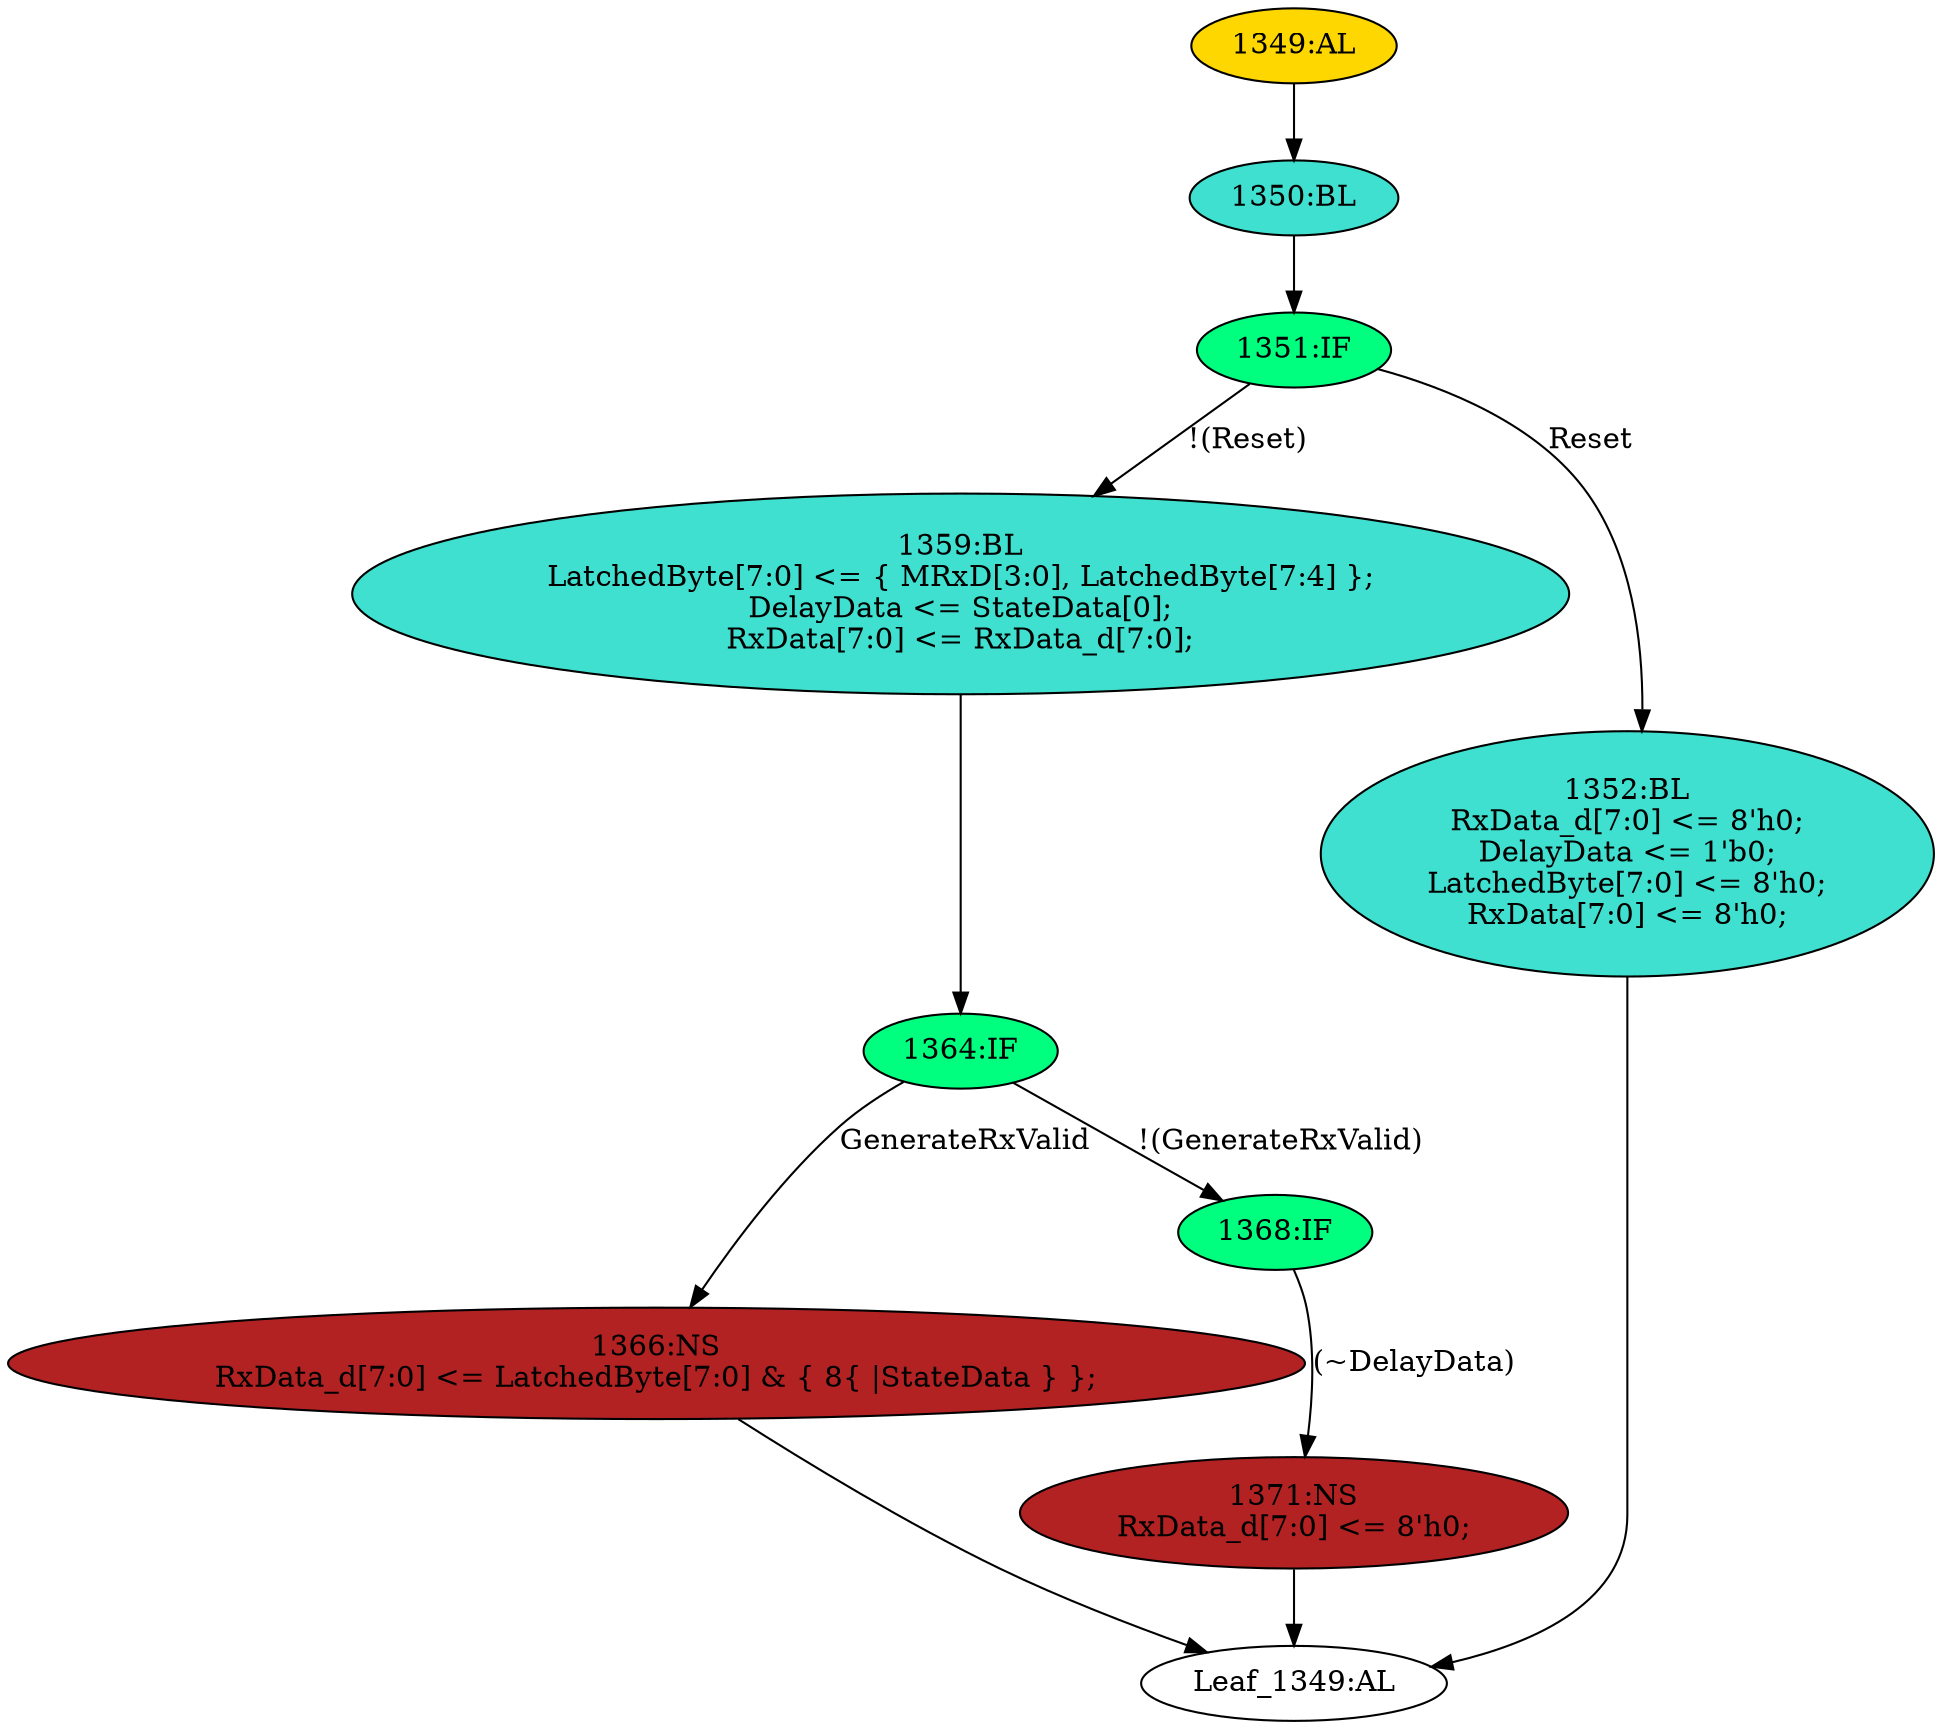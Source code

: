strict digraph "" {
	node [label="\N"];
	"1366:NS"	 [ast="<pyverilog.vparser.ast.NonblockingSubstitution object at 0x7fb430335f50>",
		fillcolor=firebrick,
		label="1366:NS
RxData_d[7:0] <= LatchedByte[7:0] & { 8{ |StateData } };",
		statements="[<pyverilog.vparser.ast.NonblockingSubstitution object at 0x7fb430335f50>]",
		style=filled,
		typ=NonblockingSubstitution];
	"Leaf_1349:AL"	 [def_var="['LatchedByte', 'RxData', 'RxData_d', 'DelayData']",
		label="Leaf_1349:AL"];
	"1366:NS" -> "Leaf_1349:AL"	 [cond="[]",
		lineno=None];
	"1371:NS"	 [ast="<pyverilog.vparser.ast.NonblockingSubstitution object at 0x7fb43032a150>",
		fillcolor=firebrick,
		label="1371:NS
RxData_d[7:0] <= 8'h0;",
		statements="[<pyverilog.vparser.ast.NonblockingSubstitution object at 0x7fb43032a150>]",
		style=filled,
		typ=NonblockingSubstitution];
	"1371:NS" -> "Leaf_1349:AL"	 [cond="[]",
		lineno=None];
	"1364:IF"	 [ast="<pyverilog.vparser.ast.IfStatement object at 0x7fb43032a350>",
		fillcolor=springgreen,
		label="1364:IF",
		statements="[]",
		style=filled,
		typ=IfStatement];
	"1364:IF" -> "1366:NS"	 [cond="['GenerateRxValid']",
		label=GenerateRxValid,
		lineno=1364];
	"1368:IF"	 [ast="<pyverilog.vparser.ast.IfStatement object at 0x7fb43032a3d0>",
		fillcolor=springgreen,
		label="1368:IF",
		statements="[]",
		style=filled,
		typ=IfStatement];
	"1364:IF" -> "1368:IF"	 [cond="['GenerateRxValid']",
		label="!(GenerateRxValid)",
		lineno=1364];
	"1359:BL"	 [ast="<pyverilog.vparser.ast.Block object at 0x7fb43032add0>",
		fillcolor=turquoise,
		label="1359:BL
LatchedByte[7:0] <= { MRxD[3:0], LatchedByte[7:4] };
DelayData <= StateData[0];
RxData[7:0] <= RxData_d[7:0];",
		statements="[<pyverilog.vparser.ast.NonblockingSubstitution object at 0x7fb43032a550>, <pyverilog.vparser.ast.NonblockingSubstitution object \
at 0x7fb43032a950>, <pyverilog.vparser.ast.NonblockingSubstitution object at 0x7fb43032ab10>]",
		style=filled,
		typ=Block];
	"1359:BL" -> "1364:IF"	 [cond="[]",
		lineno=None];
	"1351:IF"	 [ast="<pyverilog.vparser.ast.IfStatement object at 0x7fb43032ae50>",
		fillcolor=springgreen,
		label="1351:IF",
		statements="[]",
		style=filled,
		typ=IfStatement];
	"1351:IF" -> "1359:BL"	 [cond="['Reset']",
		label="!(Reset)",
		lineno=1351];
	"1352:BL"	 [ast="<pyverilog.vparser.ast.Block object at 0x7fb43032ae90>",
		fillcolor=turquoise,
		label="1352:BL
RxData_d[7:0] <= 8'h0;
DelayData <= 1'b0;
LatchedByte[7:0] <= 8'h0;
RxData[7:0] <= 8'h0;",
		statements="[<pyverilog.vparser.ast.NonblockingSubstitution object at 0x7fb43032aed0>, <pyverilog.vparser.ast.NonblockingSubstitution object \
at 0x7fb4302da0d0>, <pyverilog.vparser.ast.NonblockingSubstitution object at 0x7fb4302da210>, <pyverilog.vparser.ast.NonblockingSubstitution \
object at 0x7fb4302da410>]",
		style=filled,
		typ=Block];
	"1351:IF" -> "1352:BL"	 [cond="['Reset']",
		label=Reset,
		lineno=1351];
	"1349:AL"	 [ast="<pyverilog.vparser.ast.Always object at 0x7fb4302da710>",
		clk_sens=True,
		fillcolor=gold,
		label="1349:AL",
		sens="['MRxClk', 'Reset']",
		statements="[]",
		style=filled,
		typ=Always,
		use_var="['Reset', 'RxData_d', 'DelayData', 'GenerateRxValid', 'MRxD', 'LatchedByte', 'StateData']"];
	"1350:BL"	 [ast="<pyverilog.vparser.ast.Block object at 0x7fb4302da890>",
		fillcolor=turquoise,
		label="1350:BL",
		statements="[]",
		style=filled,
		typ=Block];
	"1349:AL" -> "1350:BL"	 [cond="[]",
		lineno=None];
	"1352:BL" -> "Leaf_1349:AL"	 [cond="[]",
		lineno=None];
	"1350:BL" -> "1351:IF"	 [cond="[]",
		lineno=None];
	"1368:IF" -> "1371:NS"	 [cond="['DelayData']",
		label="(~DelayData)",
		lineno=1368];
}
